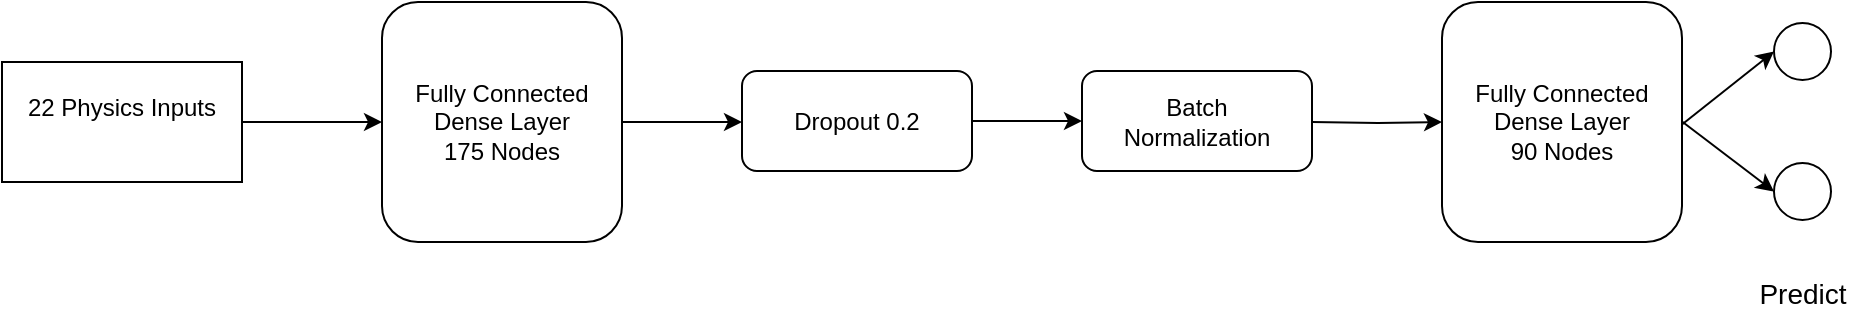 <mxfile version="13.3.5" type="device"><diagram id="C5RBs43oDa-KdzZeNtuy" name="Page-1"><mxGraphModel dx="2249" dy="775" grid="1" gridSize="10" guides="1" tooltips="1" connect="1" arrows="1" fold="1" page="1" pageScale="1" pageWidth="827" pageHeight="1169" math="0" shadow="0"><root><mxCell id="WIyWlLk6GJQsqaUBKTNV-0"/><mxCell id="WIyWlLk6GJQsqaUBKTNV-1" parent="WIyWlLk6GJQsqaUBKTNV-0"/><mxCell id="65WL3gG-ZJUY2lz8X5c7-1" value="" style="edgeStyle=orthogonalEdgeStyle;rounded=0;orthogonalLoop=1;jettySize=auto;html=1;entryX=0;entryY=0.5;entryDx=0;entryDy=0;" parent="WIyWlLk6GJQsqaUBKTNV-1" source="yCYAWfJw5FWYG6XpLEPD-1" target="yCYAWfJw5FWYG6XpLEPD-44" edge="1"><mxGeometry relative="1" as="geometry"><mxPoint x="-510" y="230" as="targetPoint"/></mxGeometry></mxCell><mxCell id="yCYAWfJw5FWYG6XpLEPD-1" value="&lt;div&gt;22 Physics Inputs&lt;br&gt;&lt;/div&gt;&lt;div&gt;&lt;br&gt;&lt;/div&gt;" style="rounded=0;whiteSpace=wrap;html=1;" parent="WIyWlLk6GJQsqaUBKTNV-1" vertex="1"><mxGeometry x="-710" y="200" width="120" height="60" as="geometry"/></mxCell><mxCell id="yCYAWfJw5FWYG6XpLEPD-74" value="" style="edgeStyle=orthogonalEdgeStyle;rounded=0;orthogonalLoop=1;jettySize=auto;html=1;fontSize=13;labelBackgroundColor=none;" parent="WIyWlLk6GJQsqaUBKTNV-1" source="yCYAWfJw5FWYG6XpLEPD-44" target="yCYAWfJw5FWYG6XpLEPD-58" edge="1"><mxGeometry x="1" y="-120" relative="1" as="geometry"><Array as="points"><mxPoint x="-355" y="230"/><mxPoint x="-355" y="230"/></Array><mxPoint as="offset"/></mxGeometry></mxCell><mxCell id="yCYAWfJw5FWYG6XpLEPD-44" value="&lt;div&gt;Fully Connected &lt;br&gt;&lt;/div&gt;&lt;div&gt;Dense Layer&lt;br&gt;&lt;/div&gt;&lt;div&gt;175 Nodes&lt;br&gt;&lt;/div&gt;" style="rounded=1;whiteSpace=wrap;html=1;" parent="WIyWlLk6GJQsqaUBKTNV-1" vertex="1"><mxGeometry x="-520" y="170" width="120" height="120" as="geometry"/></mxCell><mxCell id="yCYAWfJw5FWYG6XpLEPD-75" value="" style="edgeStyle=orthogonalEdgeStyle;rounded=0;orthogonalLoop=1;jettySize=auto;html=1;labelBackgroundColor=none;fontSize=13;entryX=0;entryY=0.5;entryDx=0;entryDy=0;" parent="WIyWlLk6GJQsqaUBKTNV-1" source="yCYAWfJw5FWYG6XpLEPD-58" target="65WL3gG-ZJUY2lz8X5c7-3" edge="1"><mxGeometry relative="1" as="geometry"><mxPoint x="-130" y="229.5" as="targetPoint"/></mxGeometry></mxCell><mxCell id="yCYAWfJw5FWYG6XpLEPD-58" value="Dropout 0.2" style="rounded=1;whiteSpace=wrap;html=1;" parent="WIyWlLk6GJQsqaUBKTNV-1" vertex="1"><mxGeometry x="-340" y="204.5" width="115" height="50" as="geometry"/></mxCell><mxCell id="yCYAWfJw5FWYG6XpLEPD-89" value="" style="ellipse;whiteSpace=wrap;html=1;aspect=fixed;fontSize=13;" parent="WIyWlLk6GJQsqaUBKTNV-1" vertex="1"><mxGeometry x="176" y="180.5" width="28.5" height="28.5" as="geometry"/></mxCell><mxCell id="yCYAWfJw5FWYG6XpLEPD-91" value="" style="ellipse;whiteSpace=wrap;html=1;aspect=fixed;fontSize=13;" parent="WIyWlLk6GJQsqaUBKTNV-1" vertex="1"><mxGeometry x="176" y="250.5" width="28.5" height="28.5" as="geometry"/></mxCell><mxCell id="yCYAWfJw5FWYG6XpLEPD-97" value="" style="endArrow=classic;html=1;labelBackgroundColor=none;fontSize=13;entryX=0;entryY=0.5;entryDx=0;entryDy=0;" parent="WIyWlLk6GJQsqaUBKTNV-1" target="yCYAWfJw5FWYG6XpLEPD-89" edge="1"><mxGeometry width="50" height="50" relative="1" as="geometry"><mxPoint x="130" y="231.25" as="sourcePoint"/><mxPoint x="180" y="181.25" as="targetPoint"/></mxGeometry></mxCell><mxCell id="yCYAWfJw5FWYG6XpLEPD-99" value="Predict" style="text;html=1;resizable=0;autosize=1;align=center;verticalAlign=middle;points=[];fillColor=none;strokeColor=none;rounded=0;fontSize=14;" parent="WIyWlLk6GJQsqaUBKTNV-1" vertex="1"><mxGeometry x="160.25" y="306.25" width="60" height="20" as="geometry"/></mxCell><mxCell id="yCYAWfJw5FWYG6XpLEPD-100" value="" style="endArrow=classic;html=1;labelBackgroundColor=none;fontSize=13;entryX=0;entryY=0.5;entryDx=0;entryDy=0;exitX=1;exitY=0.5;exitDx=0;exitDy=0;" parent="WIyWlLk6GJQsqaUBKTNV-1" target="yCYAWfJw5FWYG6XpLEPD-91" edge="1"><mxGeometry width="50" height="50" relative="1" as="geometry"><mxPoint x="130" y="229.75" as="sourcePoint"/><mxPoint x="186" y="204.75" as="targetPoint"/></mxGeometry></mxCell><mxCell id="65WL3gG-ZJUY2lz8X5c7-2" value="&lt;div&gt;Fully Connected &lt;br&gt;&lt;/div&gt;&lt;div&gt;Dense Layer&lt;br&gt;&lt;/div&gt;&lt;div&gt;90 Nodes&lt;br&gt;&lt;/div&gt;" style="rounded=1;whiteSpace=wrap;html=1;" parent="WIyWlLk6GJQsqaUBKTNV-1" vertex="1"><mxGeometry x="10" y="170" width="120" height="120" as="geometry"/></mxCell><mxCell id="65WL3gG-ZJUY2lz8X5c7-3" value="&lt;div&gt;Batch &lt;br&gt;&lt;/div&gt;&lt;div&gt;Normalization&lt;/div&gt;" style="rounded=1;whiteSpace=wrap;html=1;" parent="WIyWlLk6GJQsqaUBKTNV-1" vertex="1"><mxGeometry x="-170" y="204.5" width="115" height="50" as="geometry"/></mxCell><mxCell id="65WL3gG-ZJUY2lz8X5c7-7" value="" style="edgeStyle=orthogonalEdgeStyle;rounded=0;orthogonalLoop=1;jettySize=auto;html=1;labelBackgroundColor=none;fontSize=13;entryX=0;entryY=0.5;entryDx=0;entryDy=0;" parent="WIyWlLk6GJQsqaUBKTNV-1" target="65WL3gG-ZJUY2lz8X5c7-2" edge="1"><mxGeometry relative="1" as="geometry"><mxPoint x="-55" y="230" as="sourcePoint"/><mxPoint x="30" y="230" as="targetPoint"/></mxGeometry></mxCell></root></mxGraphModel></diagram></mxfile>